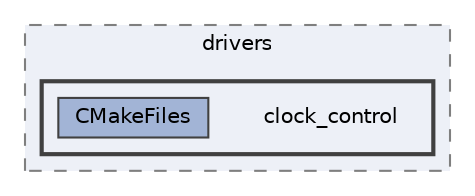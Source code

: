 digraph "build/zephyr/drivers/clock_control"
{
 // LATEX_PDF_SIZE
  bgcolor="transparent";
  edge [fontname=Helvetica,fontsize=10,labelfontname=Helvetica,labelfontsize=10];
  node [fontname=Helvetica,fontsize=10,shape=box,height=0.2,width=0.4];
  compound=true
  subgraph clusterdir_7e6061be0aff2d25b0e3c217cf063271 {
    graph [ bgcolor="#edf0f7", pencolor="grey50", label="drivers", fontname=Helvetica,fontsize=10 style="filled,dashed", URL="dir_7e6061be0aff2d25b0e3c217cf063271.html",tooltip=""]
  subgraph clusterdir_54dccc271c44e8d2547bd8d7388ea2f8 {
    graph [ bgcolor="#edf0f7", pencolor="grey25", label="", fontname=Helvetica,fontsize=10 style="filled,bold", URL="dir_54dccc271c44e8d2547bd8d7388ea2f8.html",tooltip=""]
    dir_54dccc271c44e8d2547bd8d7388ea2f8 [shape=plaintext, label="clock_control"];
  dir_375b8ccbb09b0994546a5ae66170592d [label="CMakeFiles", fillcolor="#a2b4d6", color="grey25", style="filled", URL="dir_375b8ccbb09b0994546a5ae66170592d.html",tooltip=""];
  }
  }
}
